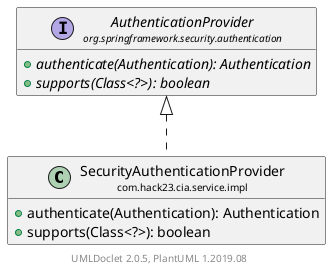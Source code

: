 @startuml
    set namespaceSeparator none
    hide empty fields
    hide empty methods

    class "<size:14>SecurityAuthenticationProvider\n<size:10>com.hack23.cia.service.impl" as com.hack23.cia.service.impl.SecurityAuthenticationProvider [[SecurityAuthenticationProvider.html]] {
        +authenticate(Authentication): Authentication
        +supports(Class<?>): boolean
    }

    interface "<size:14>AuthenticationProvider\n<size:10>org.springframework.security.authentication" as org.springframework.security.authentication.AuthenticationProvider {
        {abstract} +authenticate(Authentication): Authentication
        {abstract} +supports(Class<?>): boolean
    }

    org.springframework.security.authentication.AuthenticationProvider <|.. com.hack23.cia.service.impl.SecurityAuthenticationProvider

    center footer UMLDoclet 2.0.5, PlantUML 1.2019.08
@enduml
